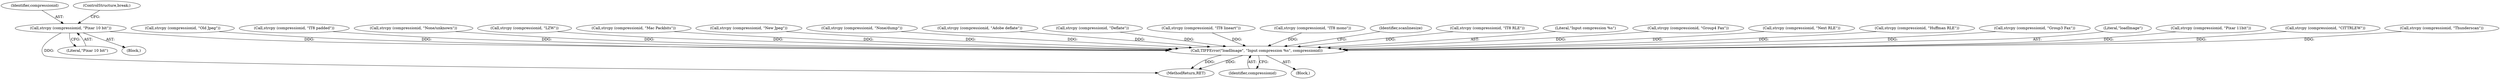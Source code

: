 digraph "0_libtiff_83a4b92815ea04969d494416eaae3d4c6b338e4a#diff-c8b4b355f9b5c06d585b23138e1c185f_5@API" {
"1000392" [label="(Call,strcpy (compressionid, \"Pixar 10 bit\"))"];
"1000416" [label="(Call,TIFFError(\"loadImage\", \"Input compression %s\", compressionid))"];
"1000393" [label="(Identifier,compressionid)"];
"1000417" [label="(Literal,\"loadImage\")"];
"1000397" [label="(Call,strcpy (compressionid, \"Pixar 11bit\"))"];
"1000357" [label="(Call,strcpy (compressionid, \"CITTRLEW\"))"];
"1000315" [label="(Block,)"];
"1000367" [label="(Call,strcpy (compressionid, \"Thunderscan\"))"];
"1000342" [label="(Call,strcpy (compressionid, \"Old Jpeg\"))"];
"1000394" [label="(Literal,\"Pixar 10 bit\")"];
"1000372" [label="(Call,strcpy (compressionid, \"IT8 padded\"))"];
"1000412" [label="(Call,strcpy (compressionid, \"None/unknown\"))"];
"1000337" [label="(Call,strcpy (compressionid, \"LZW\"))"];
"1000419" [label="(Identifier,compressionid)"];
"1000362" [label="(Call,strcpy (compressionid, \"Mac Packbits\"))"];
"1000347" [label="(Call,strcpy (compressionid, \"New Jpeg\"))"];
"1000317" [label="(Call,strcpy (compressionid, \"None/dump\"))"];
"1001214" [label="(MethodReturn,RET)"];
"1000407" [label="(Call,strcpy (compressionid, \"Adobe deflate\"))"];
"1000402" [label="(Call,strcpy (compressionid, \"Deflate\"))"];
"1000387" [label="(Call,strcpy (compressionid, \"IT8 lineart\"))"];
"1000382" [label="(Call,strcpy (compressionid, \"IT8 mono\"))"];
"1000395" [label="(ControlStructure,break;)"];
"1000421" [label="(Identifier,scanlinesize)"];
"1000377" [label="(Call,strcpy (compressionid, \"IT8 RLE\"))"];
"1000418" [label="(Literal,\"Input compression %s\")"];
"1000416" [label="(Call,TIFFError(\"loadImage\", \"Input compression %s\", compressionid))"];
"1000332" [label="(Call,strcpy (compressionid, \"Group4 Fax\"))"];
"1000132" [label="(Block,)"];
"1000352" [label="(Call,strcpy (compressionid, \"Next RLE\"))"];
"1000322" [label="(Call,strcpy (compressionid, \"Huffman RLE\"))"];
"1000392" [label="(Call,strcpy (compressionid, \"Pixar 10 bit\"))"];
"1000327" [label="(Call,strcpy (compressionid, \"Group3 Fax\"))"];
"1000392" -> "1000315"  [label="AST: "];
"1000392" -> "1000394"  [label="CFG: "];
"1000393" -> "1000392"  [label="AST: "];
"1000394" -> "1000392"  [label="AST: "];
"1000395" -> "1000392"  [label="CFG: "];
"1000392" -> "1001214"  [label="DDG: "];
"1000392" -> "1000416"  [label="DDG: "];
"1000416" -> "1000132"  [label="AST: "];
"1000416" -> "1000419"  [label="CFG: "];
"1000417" -> "1000416"  [label="AST: "];
"1000418" -> "1000416"  [label="AST: "];
"1000419" -> "1000416"  [label="AST: "];
"1000421" -> "1000416"  [label="CFG: "];
"1000416" -> "1001214"  [label="DDG: "];
"1000416" -> "1001214"  [label="DDG: "];
"1000332" -> "1000416"  [label="DDG: "];
"1000382" -> "1000416"  [label="DDG: "];
"1000397" -> "1000416"  [label="DDG: "];
"1000337" -> "1000416"  [label="DDG: "];
"1000372" -> "1000416"  [label="DDG: "];
"1000377" -> "1000416"  [label="DDG: "];
"1000322" -> "1000416"  [label="DDG: "];
"1000362" -> "1000416"  [label="DDG: "];
"1000342" -> "1000416"  [label="DDG: "];
"1000317" -> "1000416"  [label="DDG: "];
"1000407" -> "1000416"  [label="DDG: "];
"1000367" -> "1000416"  [label="DDG: "];
"1000352" -> "1000416"  [label="DDG: "];
"1000347" -> "1000416"  [label="DDG: "];
"1000387" -> "1000416"  [label="DDG: "];
"1000327" -> "1000416"  [label="DDG: "];
"1000402" -> "1000416"  [label="DDG: "];
"1000412" -> "1000416"  [label="DDG: "];
"1000357" -> "1000416"  [label="DDG: "];
}
